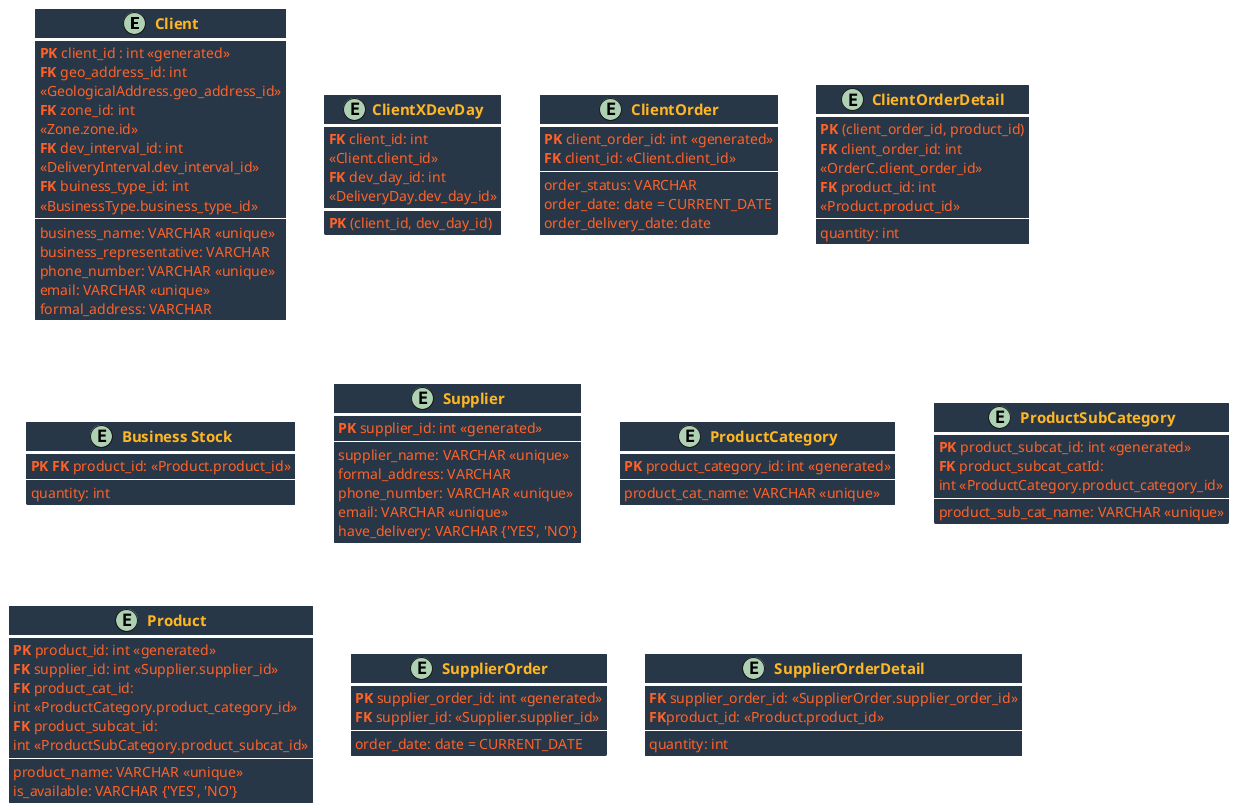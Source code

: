 @startuml Logical Database Model

skinparam BackgroundColor transparent

skinparam HeaderFontColor #52FF69
skinparam HeaderFontSize 18

skinparam ArrowFontSize 15
skinparam ArrowColor D3374A
skinparam ArrowThickness 2
skinparam ArrowFontColor #3FD0C4

skinparam ClassBorderColor white
skinparam ClassBorderThickness 3
skinparam ClassAttributeFontSize 14
skinparam ClassAttributeFontColor FF6127
skinparam ClassBackgroundColor #283747
skinparam ClassFontSize 15
skinparam ClassFontStyle Bold
skinparam ClassFontColor #FFB623

entity "Client" as Client {
  **PK** client_id : int <<generated>>
  **FK** geo_address_id: int
    <<GeologicalAddress.geo_address_id>>
  **FK** zone_id: int
    <<Zone.zone.id>>
  **FK** dev_interval_id: int
    <<DeliveryInterval.dev_interval_id>>
  **FK** buiness_type_id: int
    <<BusinessType.business_type_id>>
  --
  business_name: VARCHAR <<unique>>
  business_representative: VARCHAR
  phone_number: VARCHAR <<unique>>
  email: VARCHAR <<unique>>
  formal_address: VARCHAR 
}

entity "ClientXDevDay" as ClientXDevDay {
  **PK** (client_id, dev_day_id)
  **FK** client_id: int
    <<Client.client_id>>
  **FK** dev_day_id: int
    <<DeliveryDay.dev_day_id>>
}

entity "ClientOrder" as OrderC{
    **PK** client_order_id: int <<generated>>
    **FK** client_id: <<Client.client_id>>
    --
    order_status: VARCHAR
    order_date: date = CURRENT_DATE
    order_delivery_date: date
}

entity "ClientOrderDetail" as OrderDetail {
    **PK** (client_order_id, product_id)
    **FK** client_order_id: int
      <<OrderC.client_order_id>>
    **FK** product_id: int
      <<Product.product_id>>
    --
    quantity: int
}

entity "Business Stock" as BusinessStock {
    **PK FK** product_id: <<Product.product_id>>
    --
    quantity: int
}

entity "Supplier" as Supplier {
    **PK** supplier_id: int <<generated>>
    --
    supplier_name: VARCHAR <<unique>>
    formal_address: VARCHAR
    phone_number: VARCHAR <<unique>>
    email: VARCHAR <<unique>>
    have_delivery: VARCHAR {'YES', 'NO'}
}

entity "ProductCategory" as ProductCategory {
    **PK** product_category_id: int <<generated>>
    --
    product_cat_name: VARCHAR <<unique>>
}

entity "ProductSubCategory" as ProductSubCategory {
    **PK** product_subcat_id: int <<generated>>
    **FK** product_subcat_catId: 
      int <<ProductCategory.product_category_id>>
    --
    product_sub_cat_name: VARCHAR <<unique>>
}

entity "Product" as Product {
    **PK** product_id: int <<generated>>
    **FK** supplier_id: int <<Supplier.supplier_id>>
    **FK** product_cat_id: 
      int <<ProductCategory.product_category_id>>
    **FK** product_subcat_id:
      int <<ProductSubCategory.product_subcat_id>>
    --
    product_name: VARCHAR <<unique>>
    is_available: VARCHAR {'YES', 'NO'}
}

entity "SupplierOrder" as SupplierOrder {
    **PK** supplier_order_id: int <<generated>>
    **FK** supplier_id: <<Supplier.supplier_id>>
    --
   order_date: date = CURRENT_DATE
}

entity "SupplierOrderDetail" as SupplierOrderDetail {
    **FK** supplier_order_id: <<SupplierOrder.supplier_order_id>>
    **FK**product_id: <<Product.product_id>>
    --
    quantity: int
}

@enduml
